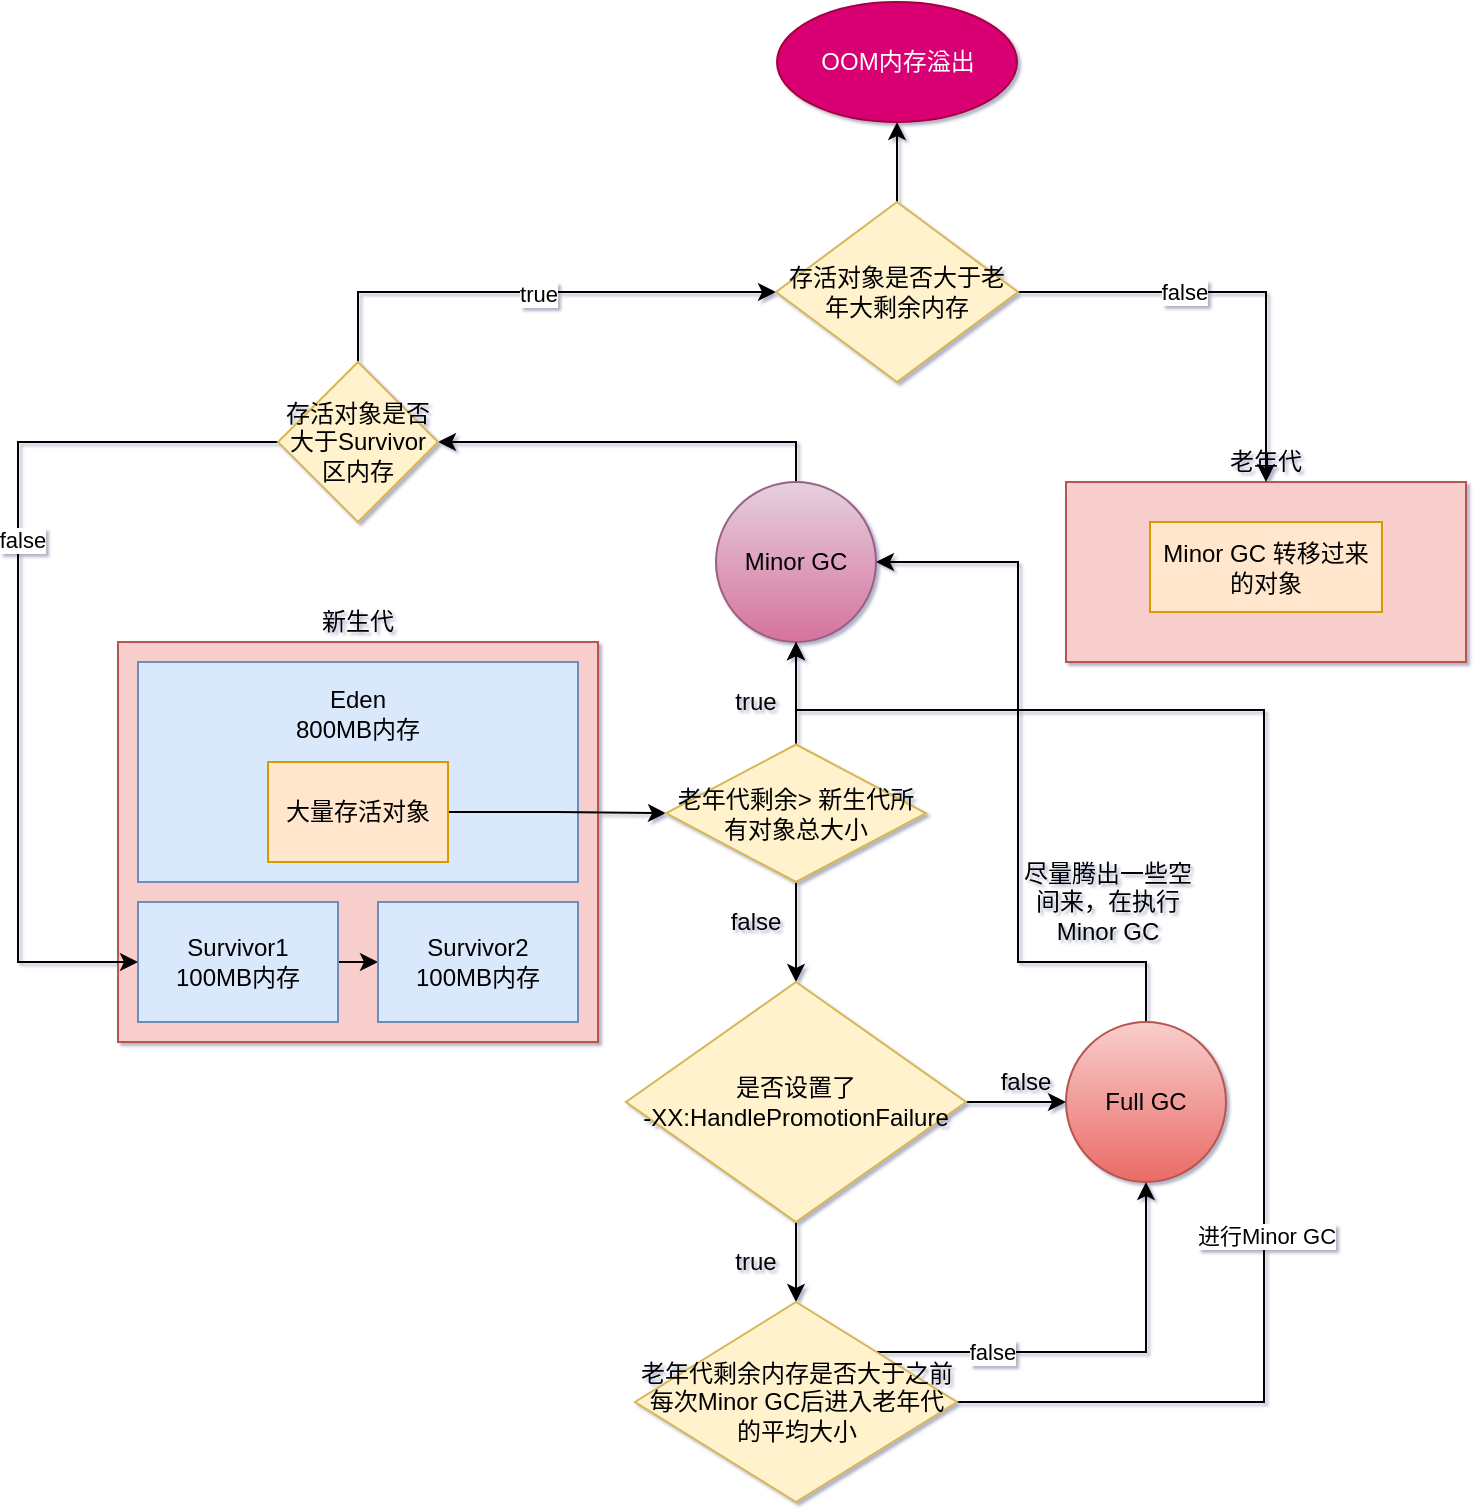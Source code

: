 <mxfile version="15.3.1" type="github">
  <diagram id="fiViFHrDjd_YTAFAnZx1" name="第 1 页">
    <mxGraphModel dx="2249" dy="1941" grid="0" gridSize="10" guides="0" tooltips="1" connect="1" arrows="1" fold="1" page="1" pageScale="1" pageWidth="827" pageHeight="1169" math="0" shadow="1">
      <root>
        <mxCell id="0" />
        <mxCell id="1" parent="0" />
        <mxCell id="UVusGNRqB6WY-s-b3lsW-1" value="" style="rounded=0;whiteSpace=wrap;html=1;fillColor=#f8cecc;strokeColor=#b85450;" vertex="1" parent="1">
          <mxGeometry x="10" y="130" width="240" height="200" as="geometry" />
        </mxCell>
        <mxCell id="UVusGNRqB6WY-s-b3lsW-2" value="新生代" style="text;html=1;strokeColor=none;fillColor=none;align=center;verticalAlign=middle;whiteSpace=wrap;rounded=0;" vertex="1" parent="1">
          <mxGeometry x="110" y="110" width="40" height="20" as="geometry" />
        </mxCell>
        <mxCell id="UVusGNRqB6WY-s-b3lsW-3" value="Eden&lt;br&gt;800MB内存&lt;br&gt;&lt;br&gt;&lt;br&gt;&lt;br&gt;&lt;br&gt;" style="rounded=0;whiteSpace=wrap;html=1;fillColor=#dae8fc;strokeColor=#6c8ebf;" vertex="1" parent="1">
          <mxGeometry x="20" y="140" width="220" height="110" as="geometry" />
        </mxCell>
        <mxCell id="UVusGNRqB6WY-s-b3lsW-25" style="edgeStyle=orthogonalEdgeStyle;rounded=0;orthogonalLoop=1;jettySize=auto;html=1;exitX=1;exitY=0.5;exitDx=0;exitDy=0;entryX=0;entryY=0.5;entryDx=0;entryDy=0;" edge="1" parent="1" source="UVusGNRqB6WY-s-b3lsW-4" target="UVusGNRqB6WY-s-b3lsW-5">
          <mxGeometry relative="1" as="geometry" />
        </mxCell>
        <mxCell id="UVusGNRqB6WY-s-b3lsW-4" value="Survivor1&lt;br&gt;100MB内存&lt;br&gt;" style="rounded=0;whiteSpace=wrap;html=1;fillColor=#dae8fc;strokeColor=#6c8ebf;" vertex="1" parent="1">
          <mxGeometry x="20" y="260" width="100" height="60" as="geometry" />
        </mxCell>
        <mxCell id="UVusGNRqB6WY-s-b3lsW-5" value="&lt;span&gt;Survivor2&lt;br&gt;&lt;/span&gt;100MB内存&lt;br&gt;" style="rounded=0;whiteSpace=wrap;html=1;fillColor=#dae8fc;strokeColor=#6c8ebf;" vertex="1" parent="1">
          <mxGeometry x="140" y="260" width="100" height="60" as="geometry" />
        </mxCell>
        <mxCell id="UVusGNRqB6WY-s-b3lsW-13" style="edgeStyle=orthogonalEdgeStyle;rounded=0;orthogonalLoop=1;jettySize=auto;html=1;exitX=1;exitY=0.5;exitDx=0;exitDy=0;entryX=0;entryY=0.5;entryDx=0;entryDy=0;" edge="1" parent="1" source="UVusGNRqB6WY-s-b3lsW-6" target="UVusGNRqB6WY-s-b3lsW-12">
          <mxGeometry relative="1" as="geometry" />
        </mxCell>
        <mxCell id="UVusGNRqB6WY-s-b3lsW-6" value="大量存活对象" style="rounded=0;whiteSpace=wrap;html=1;fillColor=#ffe6cc;strokeColor=#d79b00;" vertex="1" parent="1">
          <mxGeometry x="85" y="190" width="90" height="50" as="geometry" />
        </mxCell>
        <mxCell id="UVusGNRqB6WY-s-b3lsW-7" value="" style="rounded=0;whiteSpace=wrap;html=1;fillColor=#f8cecc;strokeColor=#b85450;" vertex="1" parent="1">
          <mxGeometry x="484" y="50" width="200" height="90" as="geometry" />
        </mxCell>
        <mxCell id="UVusGNRqB6WY-s-b3lsW-8" value="老年代" style="text;html=1;strokeColor=none;fillColor=none;align=center;verticalAlign=middle;whiteSpace=wrap;rounded=0;" vertex="1" parent="1">
          <mxGeometry x="564" y="30" width="40" height="20" as="geometry" />
        </mxCell>
        <mxCell id="UVusGNRqB6WY-s-b3lsW-18" style="edgeStyle=orthogonalEdgeStyle;rounded=0;orthogonalLoop=1;jettySize=auto;html=1;exitX=0.5;exitY=0;exitDx=0;exitDy=0;entryX=1;entryY=0.5;entryDx=0;entryDy=0;" edge="1" parent="1" source="UVusGNRqB6WY-s-b3lsW-10" target="UVusGNRqB6WY-s-b3lsW-17">
          <mxGeometry relative="1" as="geometry" />
        </mxCell>
        <mxCell id="UVusGNRqB6WY-s-b3lsW-10" value="Minor GC" style="ellipse;whiteSpace=wrap;html=1;aspect=fixed;gradientColor=#d5739d;fillColor=#e6d0de;strokeColor=#996185;" vertex="1" parent="1">
          <mxGeometry x="309" y="50" width="80" height="80" as="geometry" />
        </mxCell>
        <mxCell id="UVusGNRqB6WY-s-b3lsW-14" style="edgeStyle=orthogonalEdgeStyle;rounded=0;orthogonalLoop=1;jettySize=auto;html=1;entryX=0.5;entryY=1;entryDx=0;entryDy=0;" edge="1" parent="1" source="UVusGNRqB6WY-s-b3lsW-12" target="UVusGNRqB6WY-s-b3lsW-10">
          <mxGeometry relative="1" as="geometry" />
        </mxCell>
        <mxCell id="UVusGNRqB6WY-s-b3lsW-27" style="edgeStyle=orthogonalEdgeStyle;rounded=0;orthogonalLoop=1;jettySize=auto;html=1;entryX=0.5;entryY=0;entryDx=0;entryDy=0;" edge="1" parent="1" source="UVusGNRqB6WY-s-b3lsW-12" target="UVusGNRqB6WY-s-b3lsW-26">
          <mxGeometry relative="1" as="geometry" />
        </mxCell>
        <mxCell id="UVusGNRqB6WY-s-b3lsW-12" value="老年代剩余&amp;gt; 新生代所有对象总大小" style="rhombus;whiteSpace=wrap;html=1;fillColor=#fff2cc;strokeColor=#d6b656;" vertex="1" parent="1">
          <mxGeometry x="284" y="181.25" width="130" height="68.75" as="geometry" />
        </mxCell>
        <mxCell id="UVusGNRqB6WY-s-b3lsW-15" value="true" style="text;html=1;strokeColor=none;fillColor=none;align=center;verticalAlign=middle;whiteSpace=wrap;rounded=0;" vertex="1" parent="1">
          <mxGeometry x="309" y="150" width="40" height="20" as="geometry" />
        </mxCell>
        <mxCell id="UVusGNRqB6WY-s-b3lsW-21" style="edgeStyle=orthogonalEdgeStyle;rounded=0;orthogonalLoop=1;jettySize=auto;html=1;exitX=0;exitY=0.5;exitDx=0;exitDy=0;entryX=0;entryY=0.5;entryDx=0;entryDy=0;" edge="1" parent="1" source="UVusGNRqB6WY-s-b3lsW-17" target="UVusGNRqB6WY-s-b3lsW-4">
          <mxGeometry relative="1" as="geometry">
            <Array as="points">
              <mxPoint x="-40" y="30" />
              <mxPoint x="-40" y="290" />
            </Array>
          </mxGeometry>
        </mxCell>
        <mxCell id="UVusGNRqB6WY-s-b3lsW-62" value="false" style="edgeLabel;html=1;align=center;verticalAlign=middle;resizable=0;points=[];" vertex="1" connectable="0" parent="UVusGNRqB6WY-s-b3lsW-21">
          <mxGeometry x="-0.204" y="2" relative="1" as="geometry">
            <mxPoint as="offset" />
          </mxGeometry>
        </mxCell>
        <mxCell id="UVusGNRqB6WY-s-b3lsW-55" style="edgeStyle=orthogonalEdgeStyle;rounded=0;orthogonalLoop=1;jettySize=auto;html=1;exitX=0.5;exitY=0;exitDx=0;exitDy=0;entryX=0;entryY=0.5;entryDx=0;entryDy=0;" edge="1" parent="1" source="UVusGNRqB6WY-s-b3lsW-17" target="UVusGNRqB6WY-s-b3lsW-48">
          <mxGeometry relative="1" as="geometry" />
        </mxCell>
        <mxCell id="UVusGNRqB6WY-s-b3lsW-56" value="true" style="edgeLabel;html=1;align=center;verticalAlign=middle;resizable=0;points=[];" vertex="1" connectable="0" parent="UVusGNRqB6WY-s-b3lsW-55">
          <mxGeometry x="0.022" y="-1" relative="1" as="geometry">
            <mxPoint as="offset" />
          </mxGeometry>
        </mxCell>
        <mxCell id="UVusGNRqB6WY-s-b3lsW-17" value="存活对象是否大于Survivor区内存" style="rhombus;whiteSpace=wrap;html=1;fillColor=#fff2cc;strokeColor=#d6b656;" vertex="1" parent="1">
          <mxGeometry x="90" y="-10" width="80" height="80" as="geometry" />
        </mxCell>
        <mxCell id="UVusGNRqB6WY-s-b3lsW-30" style="edgeStyle=orthogonalEdgeStyle;rounded=0;orthogonalLoop=1;jettySize=auto;html=1;exitX=0.5;exitY=1;exitDx=0;exitDy=0;entryX=0.5;entryY=0;entryDx=0;entryDy=0;" edge="1" parent="1" source="UVusGNRqB6WY-s-b3lsW-26" target="UVusGNRqB6WY-s-b3lsW-29">
          <mxGeometry relative="1" as="geometry" />
        </mxCell>
        <mxCell id="UVusGNRqB6WY-s-b3lsW-36" style="edgeStyle=orthogonalEdgeStyle;rounded=0;orthogonalLoop=1;jettySize=auto;html=1;exitX=1;exitY=0.5;exitDx=0;exitDy=0;entryX=0;entryY=0.5;entryDx=0;entryDy=0;" edge="1" parent="1" source="UVusGNRqB6WY-s-b3lsW-26" target="UVusGNRqB6WY-s-b3lsW-35">
          <mxGeometry relative="1" as="geometry" />
        </mxCell>
        <mxCell id="UVusGNRqB6WY-s-b3lsW-26" value="是否设置了&lt;br&gt;-XX:HandlePromotionFailure&lt;br&gt;" style="rhombus;whiteSpace=wrap;html=1;fillColor=#fff2cc;strokeColor=#d6b656;" vertex="1" parent="1">
          <mxGeometry x="264" y="300" width="170" height="120" as="geometry" />
        </mxCell>
        <mxCell id="UVusGNRqB6WY-s-b3lsW-28" value="false" style="text;html=1;strokeColor=none;fillColor=none;align=center;verticalAlign=middle;whiteSpace=wrap;rounded=0;" vertex="1" parent="1">
          <mxGeometry x="309" y="260" width="40" height="20" as="geometry" />
        </mxCell>
        <mxCell id="UVusGNRqB6WY-s-b3lsW-44" style="edgeStyle=orthogonalEdgeStyle;rounded=0;orthogonalLoop=1;jettySize=auto;html=1;exitX=1;exitY=0;exitDx=0;exitDy=0;entryX=0.5;entryY=1;entryDx=0;entryDy=0;" edge="1" parent="1" source="UVusGNRqB6WY-s-b3lsW-29" target="UVusGNRqB6WY-s-b3lsW-35">
          <mxGeometry relative="1" as="geometry" />
        </mxCell>
        <mxCell id="UVusGNRqB6WY-s-b3lsW-45" value="false" style="edgeLabel;html=1;align=center;verticalAlign=middle;resizable=0;points=[];" vertex="1" connectable="0" parent="UVusGNRqB6WY-s-b3lsW-44">
          <mxGeometry x="-0.48" relative="1" as="geometry">
            <mxPoint as="offset" />
          </mxGeometry>
        </mxCell>
        <mxCell id="UVusGNRqB6WY-s-b3lsW-64" style="edgeStyle=orthogonalEdgeStyle;rounded=0;orthogonalLoop=1;jettySize=auto;html=1;exitX=1;exitY=0.5;exitDx=0;exitDy=0;" edge="1" parent="1" source="UVusGNRqB6WY-s-b3lsW-29" target="UVusGNRqB6WY-s-b3lsW-10">
          <mxGeometry relative="1" as="geometry">
            <Array as="points">
              <mxPoint x="583" y="510" />
              <mxPoint x="583" y="164" />
              <mxPoint x="349" y="164" />
            </Array>
          </mxGeometry>
        </mxCell>
        <mxCell id="UVusGNRqB6WY-s-b3lsW-65" value="进行Minor GC" style="edgeLabel;html=1;align=center;verticalAlign=middle;resizable=0;points=[];" vertex="1" connectable="0" parent="UVusGNRqB6WY-s-b3lsW-64">
          <mxGeometry x="-0.381" y="-1" relative="1" as="geometry">
            <mxPoint y="1" as="offset" />
          </mxGeometry>
        </mxCell>
        <mxCell id="UVusGNRqB6WY-s-b3lsW-29" value="老年代剩余内存是否大于之前每次Minor GC后进入老年代的平均大小" style="rhombus;whiteSpace=wrap;html=1;fillColor=#fff2cc;strokeColor=#d6b656;" vertex="1" parent="1">
          <mxGeometry x="268.5" y="460" width="161" height="100" as="geometry" />
        </mxCell>
        <mxCell id="UVusGNRqB6WY-s-b3lsW-31" value="true" style="text;html=1;strokeColor=none;fillColor=none;align=center;verticalAlign=middle;whiteSpace=wrap;rounded=0;" vertex="1" parent="1">
          <mxGeometry x="309" y="430" width="40" height="20" as="geometry" />
        </mxCell>
        <mxCell id="UVusGNRqB6WY-s-b3lsW-34" value="false" style="text;html=1;strokeColor=none;fillColor=none;align=center;verticalAlign=middle;whiteSpace=wrap;rounded=0;" vertex="1" parent="1">
          <mxGeometry x="444" y="340" width="40" height="20" as="geometry" />
        </mxCell>
        <mxCell id="UVusGNRqB6WY-s-b3lsW-37" style="edgeStyle=orthogonalEdgeStyle;rounded=0;orthogonalLoop=1;jettySize=auto;html=1;entryX=1;entryY=0.5;entryDx=0;entryDy=0;" edge="1" parent="1" source="UVusGNRqB6WY-s-b3lsW-35" target="UVusGNRqB6WY-s-b3lsW-10">
          <mxGeometry relative="1" as="geometry">
            <Array as="points">
              <mxPoint x="524" y="290" />
              <mxPoint x="460" y="290" />
              <mxPoint x="460" y="90" />
            </Array>
          </mxGeometry>
        </mxCell>
        <mxCell id="UVusGNRqB6WY-s-b3lsW-35" value="Full GC" style="ellipse;whiteSpace=wrap;html=1;aspect=fixed;gradientColor=#ea6b66;fillColor=#f8cecc;strokeColor=#b85450;" vertex="1" parent="1">
          <mxGeometry x="484" y="320" width="80" height="80" as="geometry" />
        </mxCell>
        <mxCell id="UVusGNRqB6WY-s-b3lsW-39" value="尽量腾出一些空间来，在执行Minor GC" style="text;html=1;strokeColor=none;fillColor=none;align=center;verticalAlign=middle;whiteSpace=wrap;rounded=0;" vertex="1" parent="1">
          <mxGeometry x="460" y="260" width="90" as="geometry" />
        </mxCell>
        <mxCell id="UVusGNRqB6WY-s-b3lsW-46" value="Minor GC 转移过来的对象" style="rounded=0;whiteSpace=wrap;html=1;fillColor=#ffe6cc;strokeColor=#d79b00;" vertex="1" parent="1">
          <mxGeometry x="526" y="70" width="116" height="45" as="geometry" />
        </mxCell>
        <mxCell id="UVusGNRqB6WY-s-b3lsW-58" style="edgeStyle=orthogonalEdgeStyle;rounded=0;orthogonalLoop=1;jettySize=auto;html=1;exitX=1;exitY=0.5;exitDx=0;exitDy=0;" edge="1" parent="1" source="UVusGNRqB6WY-s-b3lsW-48" target="UVusGNRqB6WY-s-b3lsW-7">
          <mxGeometry relative="1" as="geometry" />
        </mxCell>
        <mxCell id="UVusGNRqB6WY-s-b3lsW-59" value="false" style="edgeLabel;html=1;align=center;verticalAlign=middle;resizable=0;points=[];" vertex="1" connectable="0" parent="UVusGNRqB6WY-s-b3lsW-58">
          <mxGeometry x="-0.248" relative="1" as="geometry">
            <mxPoint as="offset" />
          </mxGeometry>
        </mxCell>
        <mxCell id="UVusGNRqB6WY-s-b3lsW-61" value="" style="edgeStyle=orthogonalEdgeStyle;rounded=0;orthogonalLoop=1;jettySize=auto;html=1;" edge="1" parent="1" source="UVusGNRqB6WY-s-b3lsW-48" target="UVusGNRqB6WY-s-b3lsW-60">
          <mxGeometry relative="1" as="geometry" />
        </mxCell>
        <mxCell id="UVusGNRqB6WY-s-b3lsW-48" value="存活对象是否大于老年大剩余内存" style="rhombus;whiteSpace=wrap;html=1;fillColor=#fff2cc;strokeColor=#d6b656;" vertex="1" parent="1">
          <mxGeometry x="339" y="-90" width="121" height="90" as="geometry" />
        </mxCell>
        <mxCell id="UVusGNRqB6WY-s-b3lsW-60" value="OOM内存溢出" style="ellipse;whiteSpace=wrap;html=1;fillColor=#d80073;strokeColor=#A50040;fontColor=#ffffff;" vertex="1" parent="1">
          <mxGeometry x="339.5" y="-190" width="120" height="60" as="geometry" />
        </mxCell>
      </root>
    </mxGraphModel>
  </diagram>
</mxfile>
